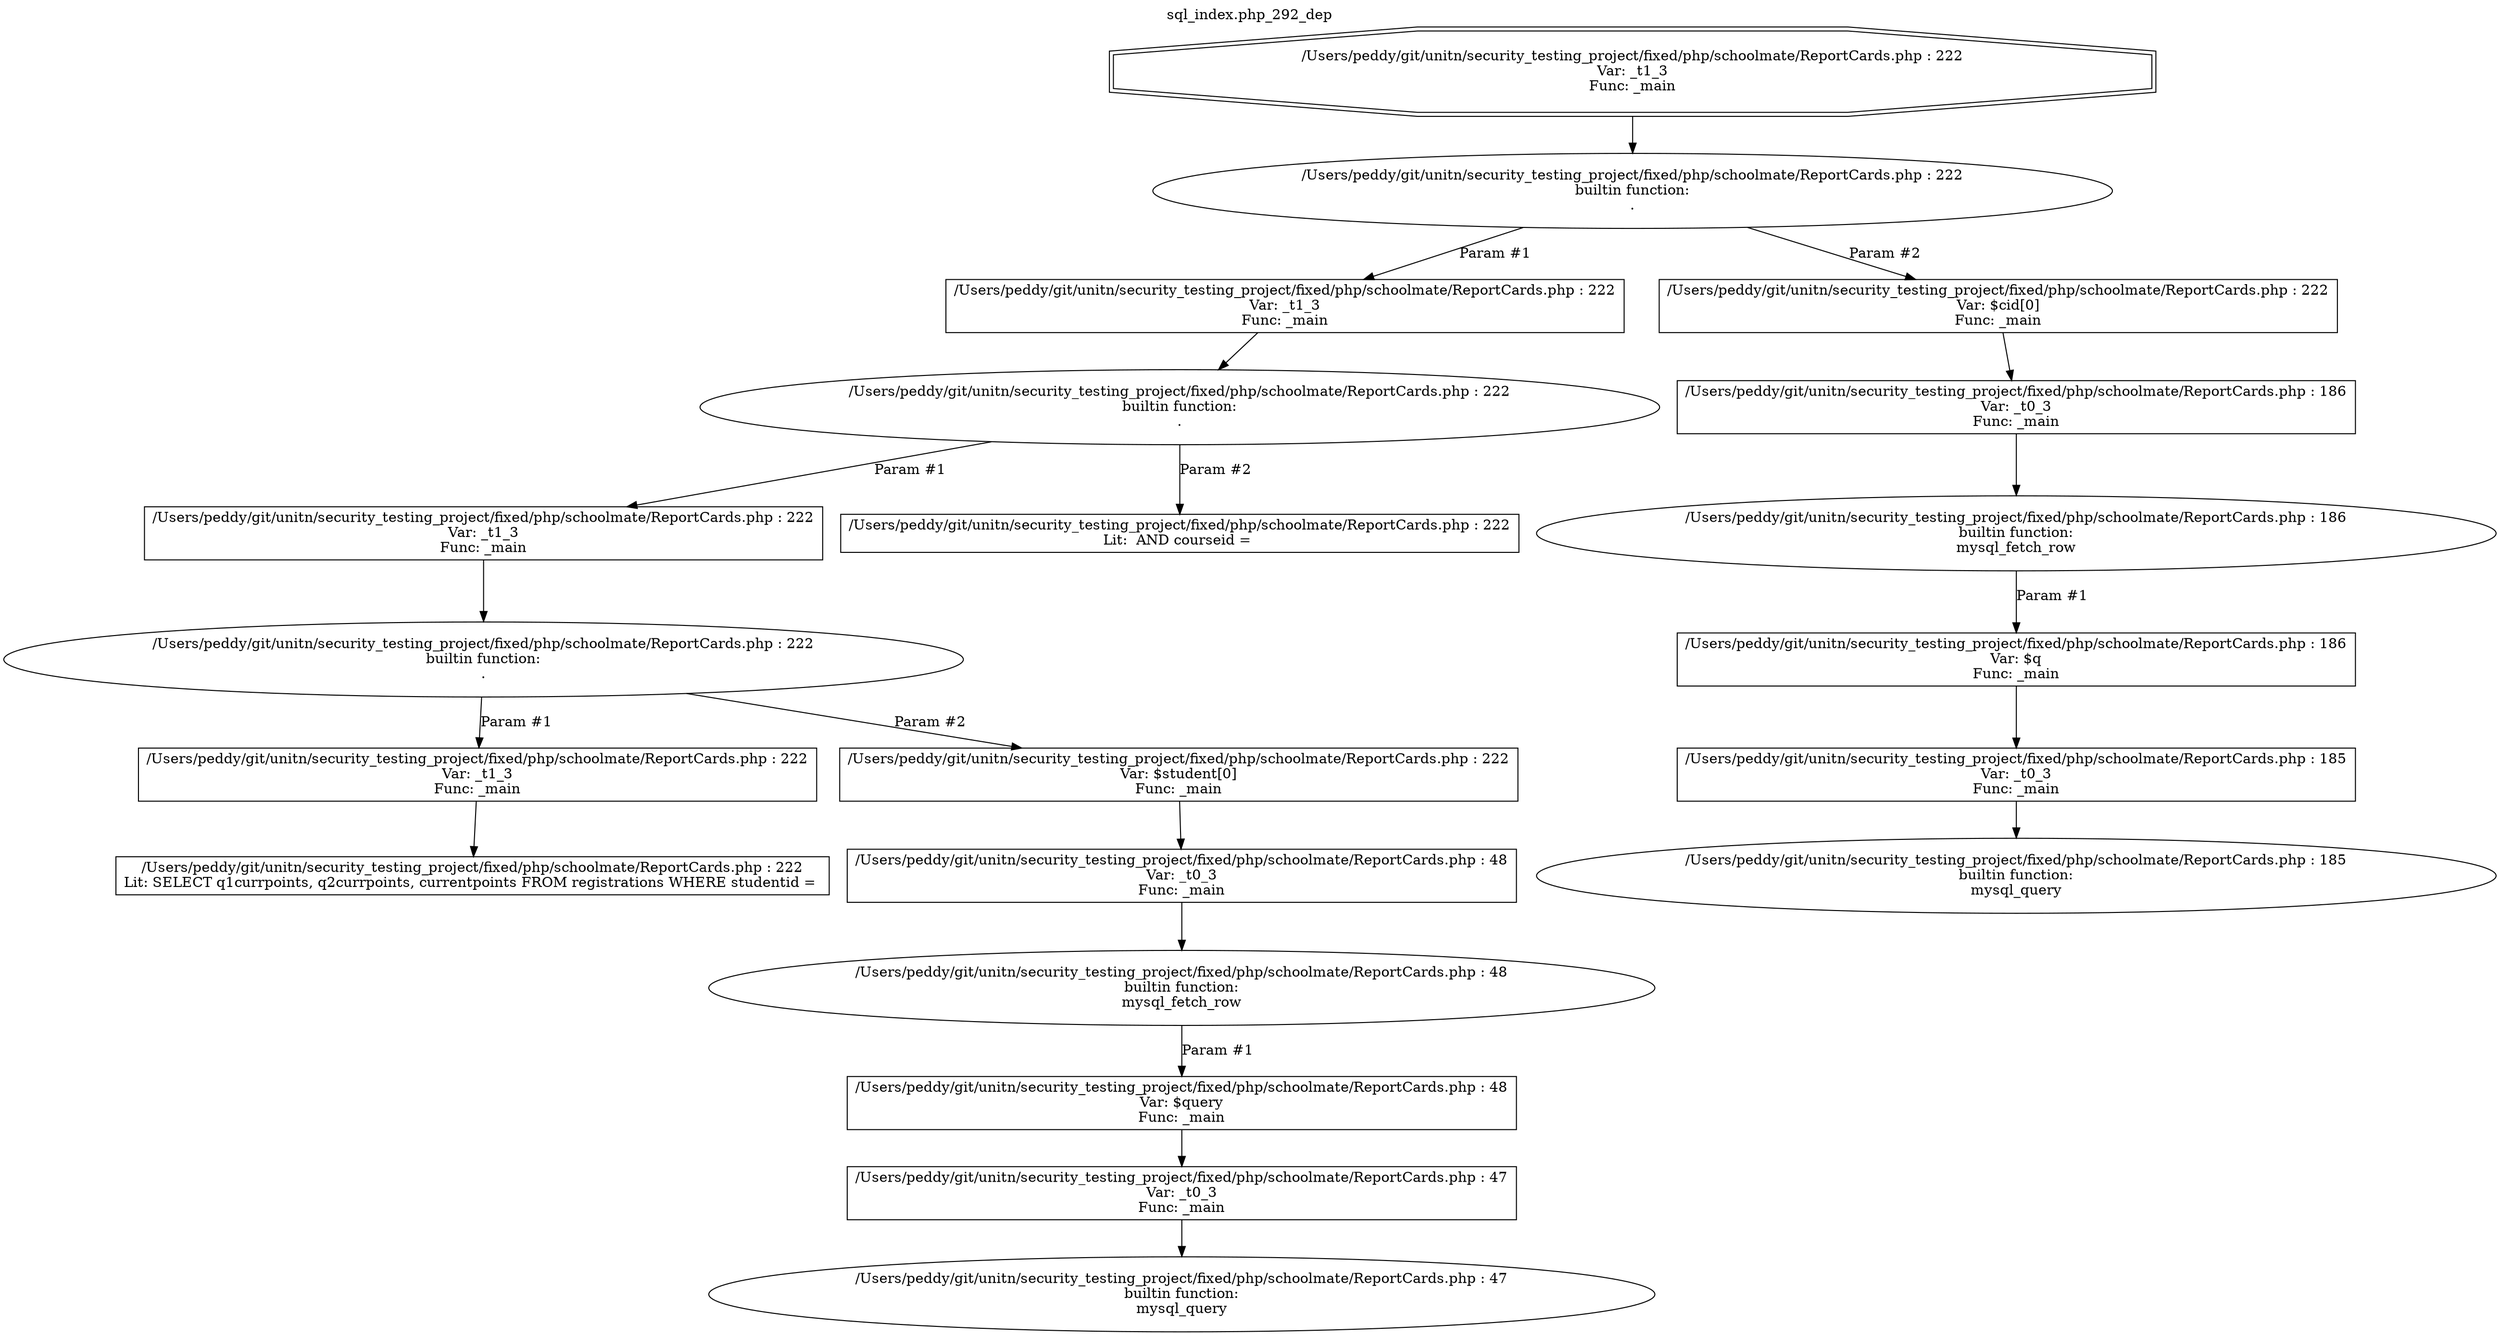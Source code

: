 digraph cfg {
  label="sql_index.php_292_dep";
  labelloc=t;
  n1 [shape=doubleoctagon, label="/Users/peddy/git/unitn/security_testing_project/fixed/php/schoolmate/ReportCards.php : 222\nVar: _t1_3\nFunc: _main\n"];
  n2 [shape=ellipse, label="/Users/peddy/git/unitn/security_testing_project/fixed/php/schoolmate/ReportCards.php : 222\nbuiltin function:\n.\n"];
  n3 [shape=box, label="/Users/peddy/git/unitn/security_testing_project/fixed/php/schoolmate/ReportCards.php : 222\nVar: _t1_3\nFunc: _main\n"];
  n4 [shape=ellipse, label="/Users/peddy/git/unitn/security_testing_project/fixed/php/schoolmate/ReportCards.php : 222\nbuiltin function:\n.\n"];
  n5 [shape=box, label="/Users/peddy/git/unitn/security_testing_project/fixed/php/schoolmate/ReportCards.php : 222\nVar: _t1_3\nFunc: _main\n"];
  n6 [shape=ellipse, label="/Users/peddy/git/unitn/security_testing_project/fixed/php/schoolmate/ReportCards.php : 222\nbuiltin function:\n.\n"];
  n7 [shape=box, label="/Users/peddy/git/unitn/security_testing_project/fixed/php/schoolmate/ReportCards.php : 222\nVar: _t1_3\nFunc: _main\n"];
  n8 [shape=box, label="/Users/peddy/git/unitn/security_testing_project/fixed/php/schoolmate/ReportCards.php : 222\nLit: SELECT q1currpoints, q2currpoints, currentpoints FROM registrations WHERE studentid = \n"];
  n9 [shape=box, label="/Users/peddy/git/unitn/security_testing_project/fixed/php/schoolmate/ReportCards.php : 222\nVar: $student[0]\nFunc: _main\n"];
  n10 [shape=box, label="/Users/peddy/git/unitn/security_testing_project/fixed/php/schoolmate/ReportCards.php : 48\nVar: _t0_3\nFunc: _main\n"];
  n11 [shape=ellipse, label="/Users/peddy/git/unitn/security_testing_project/fixed/php/schoolmate/ReportCards.php : 48\nbuiltin function:\nmysql_fetch_row\n"];
  n12 [shape=box, label="/Users/peddy/git/unitn/security_testing_project/fixed/php/schoolmate/ReportCards.php : 48\nVar: $query\nFunc: _main\n"];
  n13 [shape=box, label="/Users/peddy/git/unitn/security_testing_project/fixed/php/schoolmate/ReportCards.php : 47\nVar: _t0_3\nFunc: _main\n"];
  n14 [shape=ellipse, label="/Users/peddy/git/unitn/security_testing_project/fixed/php/schoolmate/ReportCards.php : 47\nbuiltin function:\nmysql_query\n"];
  n15 [shape=box, label="/Users/peddy/git/unitn/security_testing_project/fixed/php/schoolmate/ReportCards.php : 222\nLit:  AND courseid = \n"];
  n16 [shape=box, label="/Users/peddy/git/unitn/security_testing_project/fixed/php/schoolmate/ReportCards.php : 222\nVar: $cid[0]\nFunc: _main\n"];
  n17 [shape=box, label="/Users/peddy/git/unitn/security_testing_project/fixed/php/schoolmate/ReportCards.php : 186\nVar: _t0_3\nFunc: _main\n"];
  n18 [shape=ellipse, label="/Users/peddy/git/unitn/security_testing_project/fixed/php/schoolmate/ReportCards.php : 186\nbuiltin function:\nmysql_fetch_row\n"];
  n19 [shape=box, label="/Users/peddy/git/unitn/security_testing_project/fixed/php/schoolmate/ReportCards.php : 186\nVar: $q\nFunc: _main\n"];
  n20 [shape=box, label="/Users/peddy/git/unitn/security_testing_project/fixed/php/schoolmate/ReportCards.php : 185\nVar: _t0_3\nFunc: _main\n"];
  n21 [shape=ellipse, label="/Users/peddy/git/unitn/security_testing_project/fixed/php/schoolmate/ReportCards.php : 185\nbuiltin function:\nmysql_query\n"];
  n1 -> n2;
  n3 -> n4;
  n5 -> n6;
  n7 -> n8;
  n6 -> n7[label="Param #1"];
  n6 -> n9[label="Param #2"];
  n10 -> n11;
  n13 -> n14;
  n12 -> n13;
  n11 -> n12[label="Param #1"];
  n9 -> n10;
  n4 -> n5[label="Param #1"];
  n4 -> n15[label="Param #2"];
  n2 -> n3[label="Param #1"];
  n2 -> n16[label="Param #2"];
  n17 -> n18;
  n20 -> n21;
  n19 -> n20;
  n18 -> n19[label="Param #1"];
  n16 -> n17;
}
